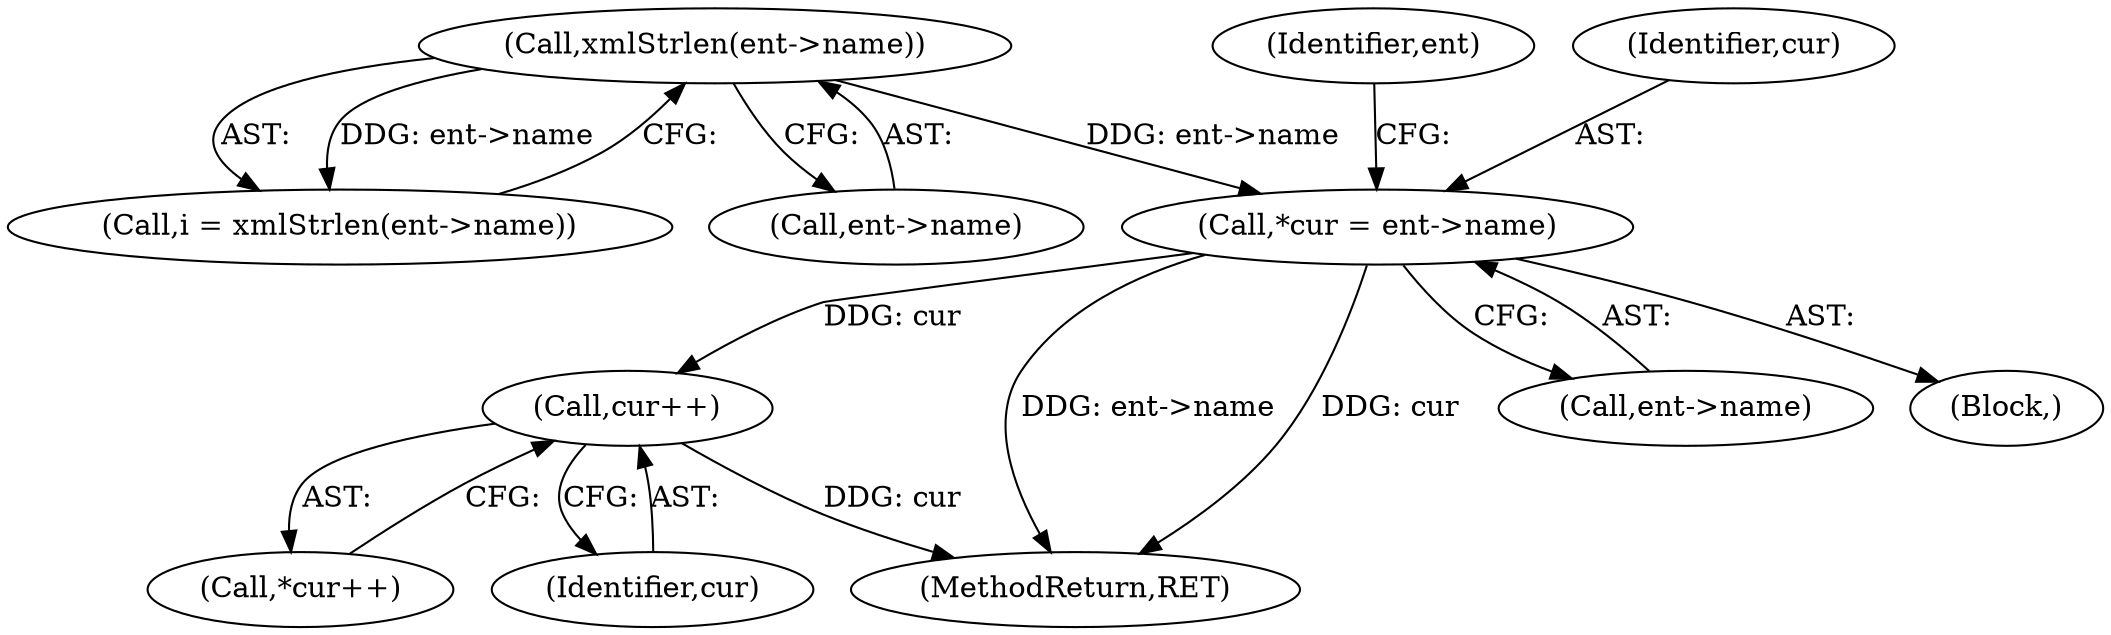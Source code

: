 digraph "0_Chrome_6e487b9db2ff0324523a040180f8da42796aeef5@pointer" {
"1000637" [label="(Call,cur++)"];
"1000566" [label="(Call,*cur = ent->name)"];
"1000561" [label="(Call,xmlStrlen(ent->name))"];
"1000559" [label="(Call,i = xmlStrlen(ent->name))"];
"1000636" [label="(Call,*cur++)"];
"1000808" [label="(MethodReturn,RET)"];
"1000568" [label="(Call,ent->name)"];
"1000575" [label="(Identifier,ent)"];
"1000566" [label="(Call,*cur = ent->name)"];
"1000561" [label="(Call,xmlStrlen(ent->name))"];
"1000567" [label="(Identifier,cur)"];
"1000637" [label="(Call,cur++)"];
"1000562" [label="(Call,ent->name)"];
"1000557" [label="(Block,)"];
"1000638" [label="(Identifier,cur)"];
"1000637" -> "1000636"  [label="AST: "];
"1000637" -> "1000638"  [label="CFG: "];
"1000638" -> "1000637"  [label="AST: "];
"1000636" -> "1000637"  [label="CFG: "];
"1000637" -> "1000808"  [label="DDG: cur"];
"1000566" -> "1000637"  [label="DDG: cur"];
"1000566" -> "1000557"  [label="AST: "];
"1000566" -> "1000568"  [label="CFG: "];
"1000567" -> "1000566"  [label="AST: "];
"1000568" -> "1000566"  [label="AST: "];
"1000575" -> "1000566"  [label="CFG: "];
"1000566" -> "1000808"  [label="DDG: ent->name"];
"1000566" -> "1000808"  [label="DDG: cur"];
"1000561" -> "1000566"  [label="DDG: ent->name"];
"1000561" -> "1000559"  [label="AST: "];
"1000561" -> "1000562"  [label="CFG: "];
"1000562" -> "1000561"  [label="AST: "];
"1000559" -> "1000561"  [label="CFG: "];
"1000561" -> "1000559"  [label="DDG: ent->name"];
}
